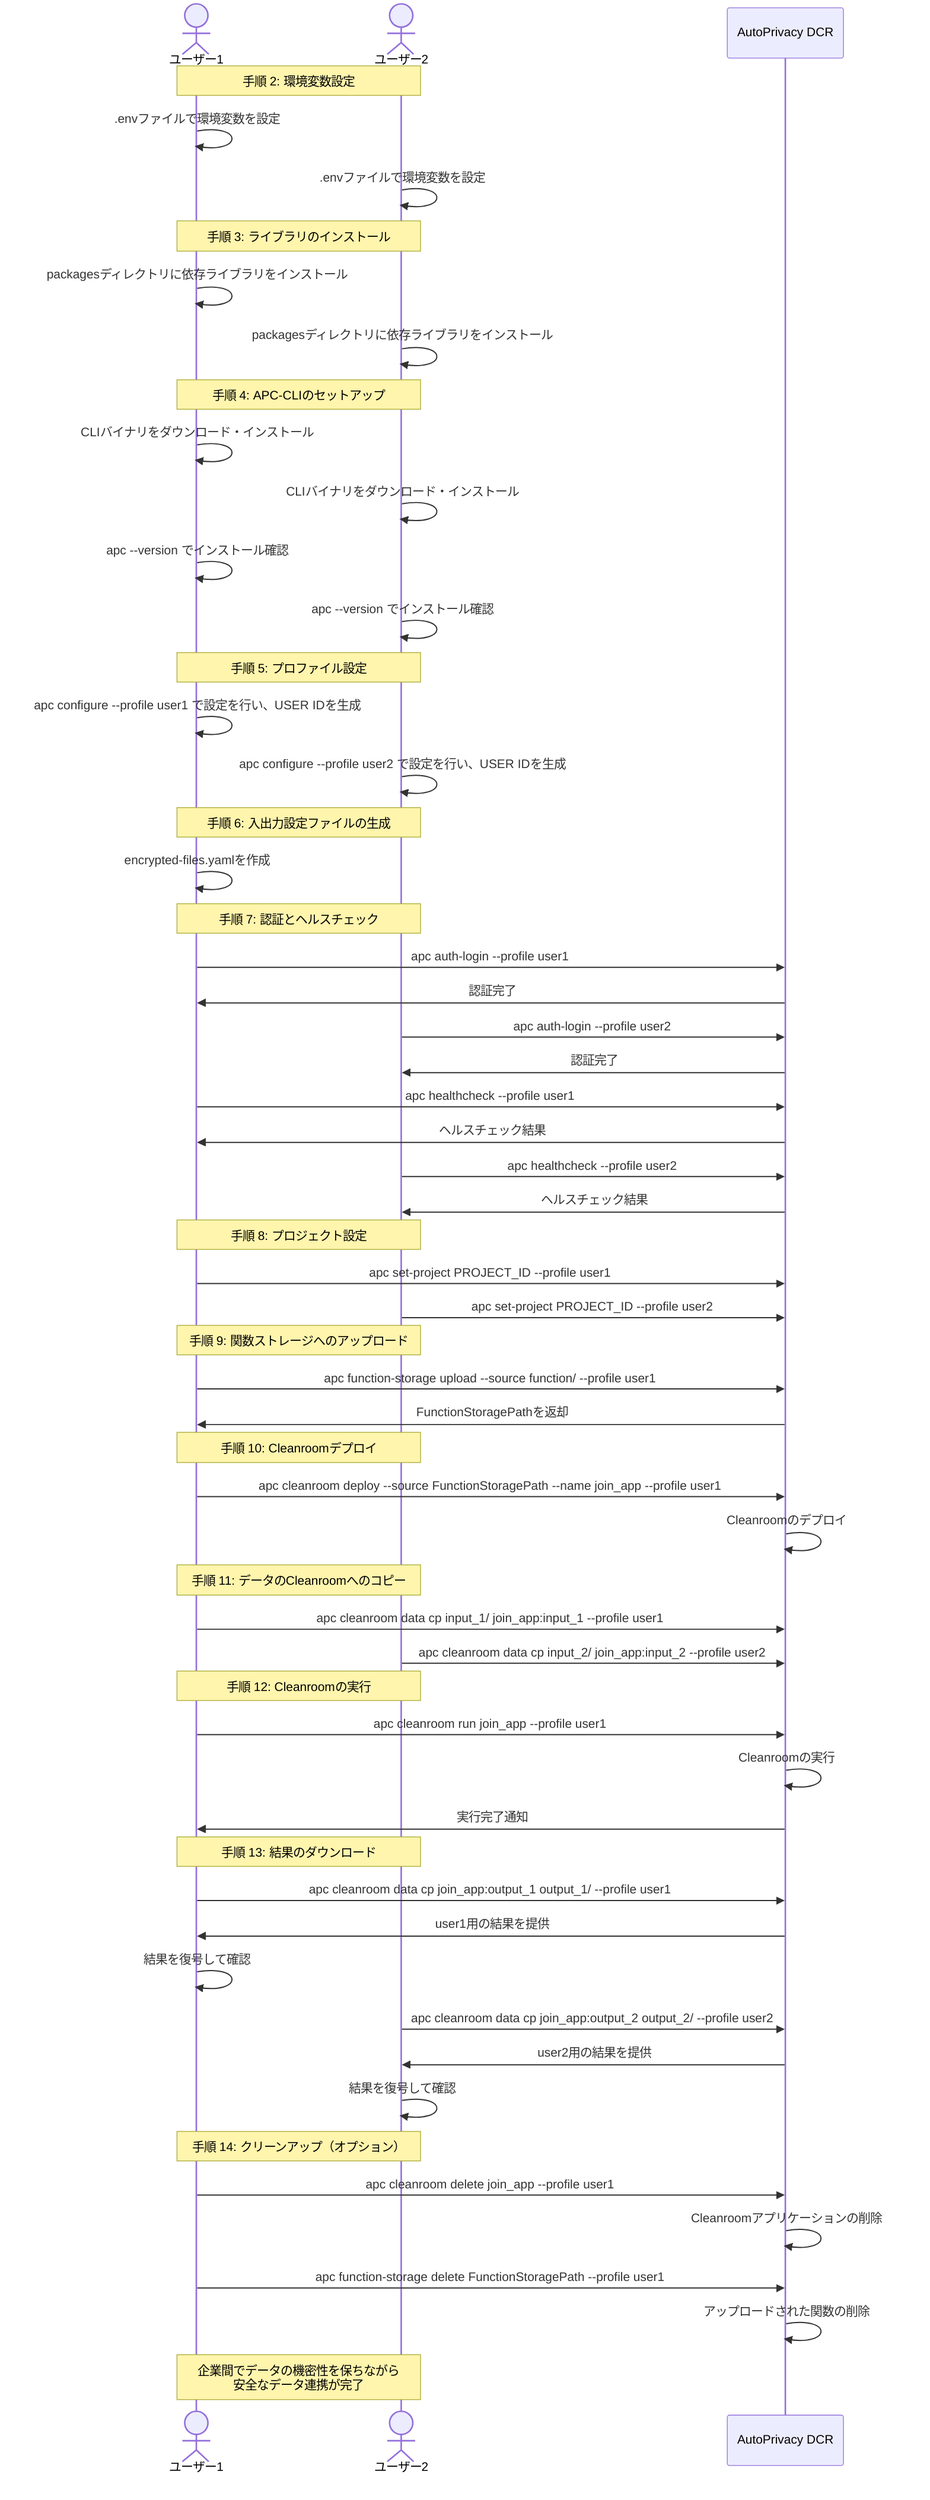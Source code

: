 sequenceDiagram
    actor user1 as ユーザー1
    actor user2 as ユーザー2
    participant AutoPrivacyDCR as AutoPrivacy DCR

    %% 手順 2: 環境変数設定
    Note over user1, user2: 手順 2: 環境変数設定
    user1->>user1: .envファイルで環境変数を設定
    user2->>user2: .envファイルで環境変数を設定

    %% 手順 3: ライブラリのインストール
    Note over user1, user2: 手順 3: ライブラリのインストール
    user1->>user1: packagesディレクトリに依存ライブラリをインストール
    user2->>user2: packagesディレクトリに依存ライブラリをインストール

    %% 手順 4: APC-CLIのセットアップ
    Note over user1, user2: 手順 4: APC-CLIのセットアップ
    user1->>user1: CLIバイナリをダウンロード・インストール
    user2->>user2: CLIバイナリをダウンロード・インストール
    user1->>user1: apc --version でインストール確認
    user2->>user2: apc --version でインストール確認

    %% 手順 5: プロファイル設定
    Note over user1, user2: 手順 5: プロファイル設定
    user1->>user1: apc configure --profile user1 で設定を行い、USER IDを生成
    user2->>user2: apc configure --profile user2 で設定を行い、USER IDを生成

    %% 手順 6: 入出力設定ファイルの生成
    Note over user1, user2: 手順 6: 入出力設定ファイルの生成
    user1->>user1: encrypted-files.yamlを作成

    %% 手順 7: 認証とヘルスチェック
    Note over user1, user2: 手順 7: 認証とヘルスチェック
    user1->>AutoPrivacyDCR: apc auth-login --profile user1
    AutoPrivacyDCR->>user1: 認証完了
    user2->>AutoPrivacyDCR: apc auth-login --profile user2
    AutoPrivacyDCR->>user2: 認証完了

    user1->>AutoPrivacyDCR: apc healthcheck --profile user1
    AutoPrivacyDCR->>user1: ヘルスチェック結果
    user2->>AutoPrivacyDCR: apc healthcheck --profile user2
    AutoPrivacyDCR->>user2: ヘルスチェック結果

    %% 手順 8: プロジェクト設定
    Note over user1, user2: 手順 8: プロジェクト設定
    user1->>AutoPrivacyDCR: apc set-project PROJECT_ID --profile user1
    user2->>AutoPrivacyDCR: apc set-project PROJECT_ID --profile user2

    %% 手順 9: 関数ストレージへのアップロード
    Note over user1, user2: 手順 9: 関数ストレージへのアップロード
    user1->>AutoPrivacyDCR: apc function-storage upload --source function/ --profile user1
    AutoPrivacyDCR->>user1: FunctionStoragePathを返却

    %% 手順 10: Cleanroomデプロイ
    Note over user1, user2: 手順 10: Cleanroomデプロイ
    user1->>AutoPrivacyDCR: apc cleanroom deploy --source FunctionStoragePath --name join_app --profile user1
    AutoPrivacyDCR->>AutoPrivacyDCR: Cleanroomのデプロイ

    %% 手順 11: データのCleanroomへのコピー
    Note over user1, user2: 手順 11: データのCleanroomへのコピー
    user1->>AutoPrivacyDCR: apc cleanroom data cp input_1/ join_app:input_1 --profile user1
    user2->>AutoPrivacyDCR: apc cleanroom data cp input_2/ join_app:input_2 --profile user2

    %% 手順 12: Cleanroomの実行
    Note over user1, user2: 手順 12: Cleanroomの実行
    user1->>AutoPrivacyDCR: apc cleanroom run join_app --profile user1
    AutoPrivacyDCR->>AutoPrivacyDCR: Cleanroomの実行
    AutoPrivacyDCR->>user1: 実行完了通知

    %% 手順 13: 結果のダウンロード
    Note over user1, user2: 手順 13: 結果のダウンロード
    user1->>AutoPrivacyDCR: apc cleanroom data cp join_app:output_1 output_1/ --profile user1
    AutoPrivacyDCR->>user1: user1用の結果を提供
    user1->>user1: 結果を復号して確認

    user2->>AutoPrivacyDCR: apc cleanroom data cp join_app:output_2 output_2/ --profile user2
    AutoPrivacyDCR->>user2: user2用の結果を提供
    user2->>user2: 結果を復号して確認

    %% 手順 14: クリーンアップ（オプション）
    Note over user1, user2: 手順 14: クリーンアップ（オプション）
    user1->>AutoPrivacyDCR: apc cleanroom delete join_app --profile user1
    AutoPrivacyDCR->>AutoPrivacyDCR: Cleanroomアプリケーションの削除
    user1->>AutoPrivacyDCR: apc function-storage delete FunctionStoragePath --profile user1
    AutoPrivacyDCR->>AutoPrivacyDCR: アップロードされた関数の削除

    Note over user1, user2: 企業間でデータの機密性を保ちながら<br/>安全なデータ連携が完了
